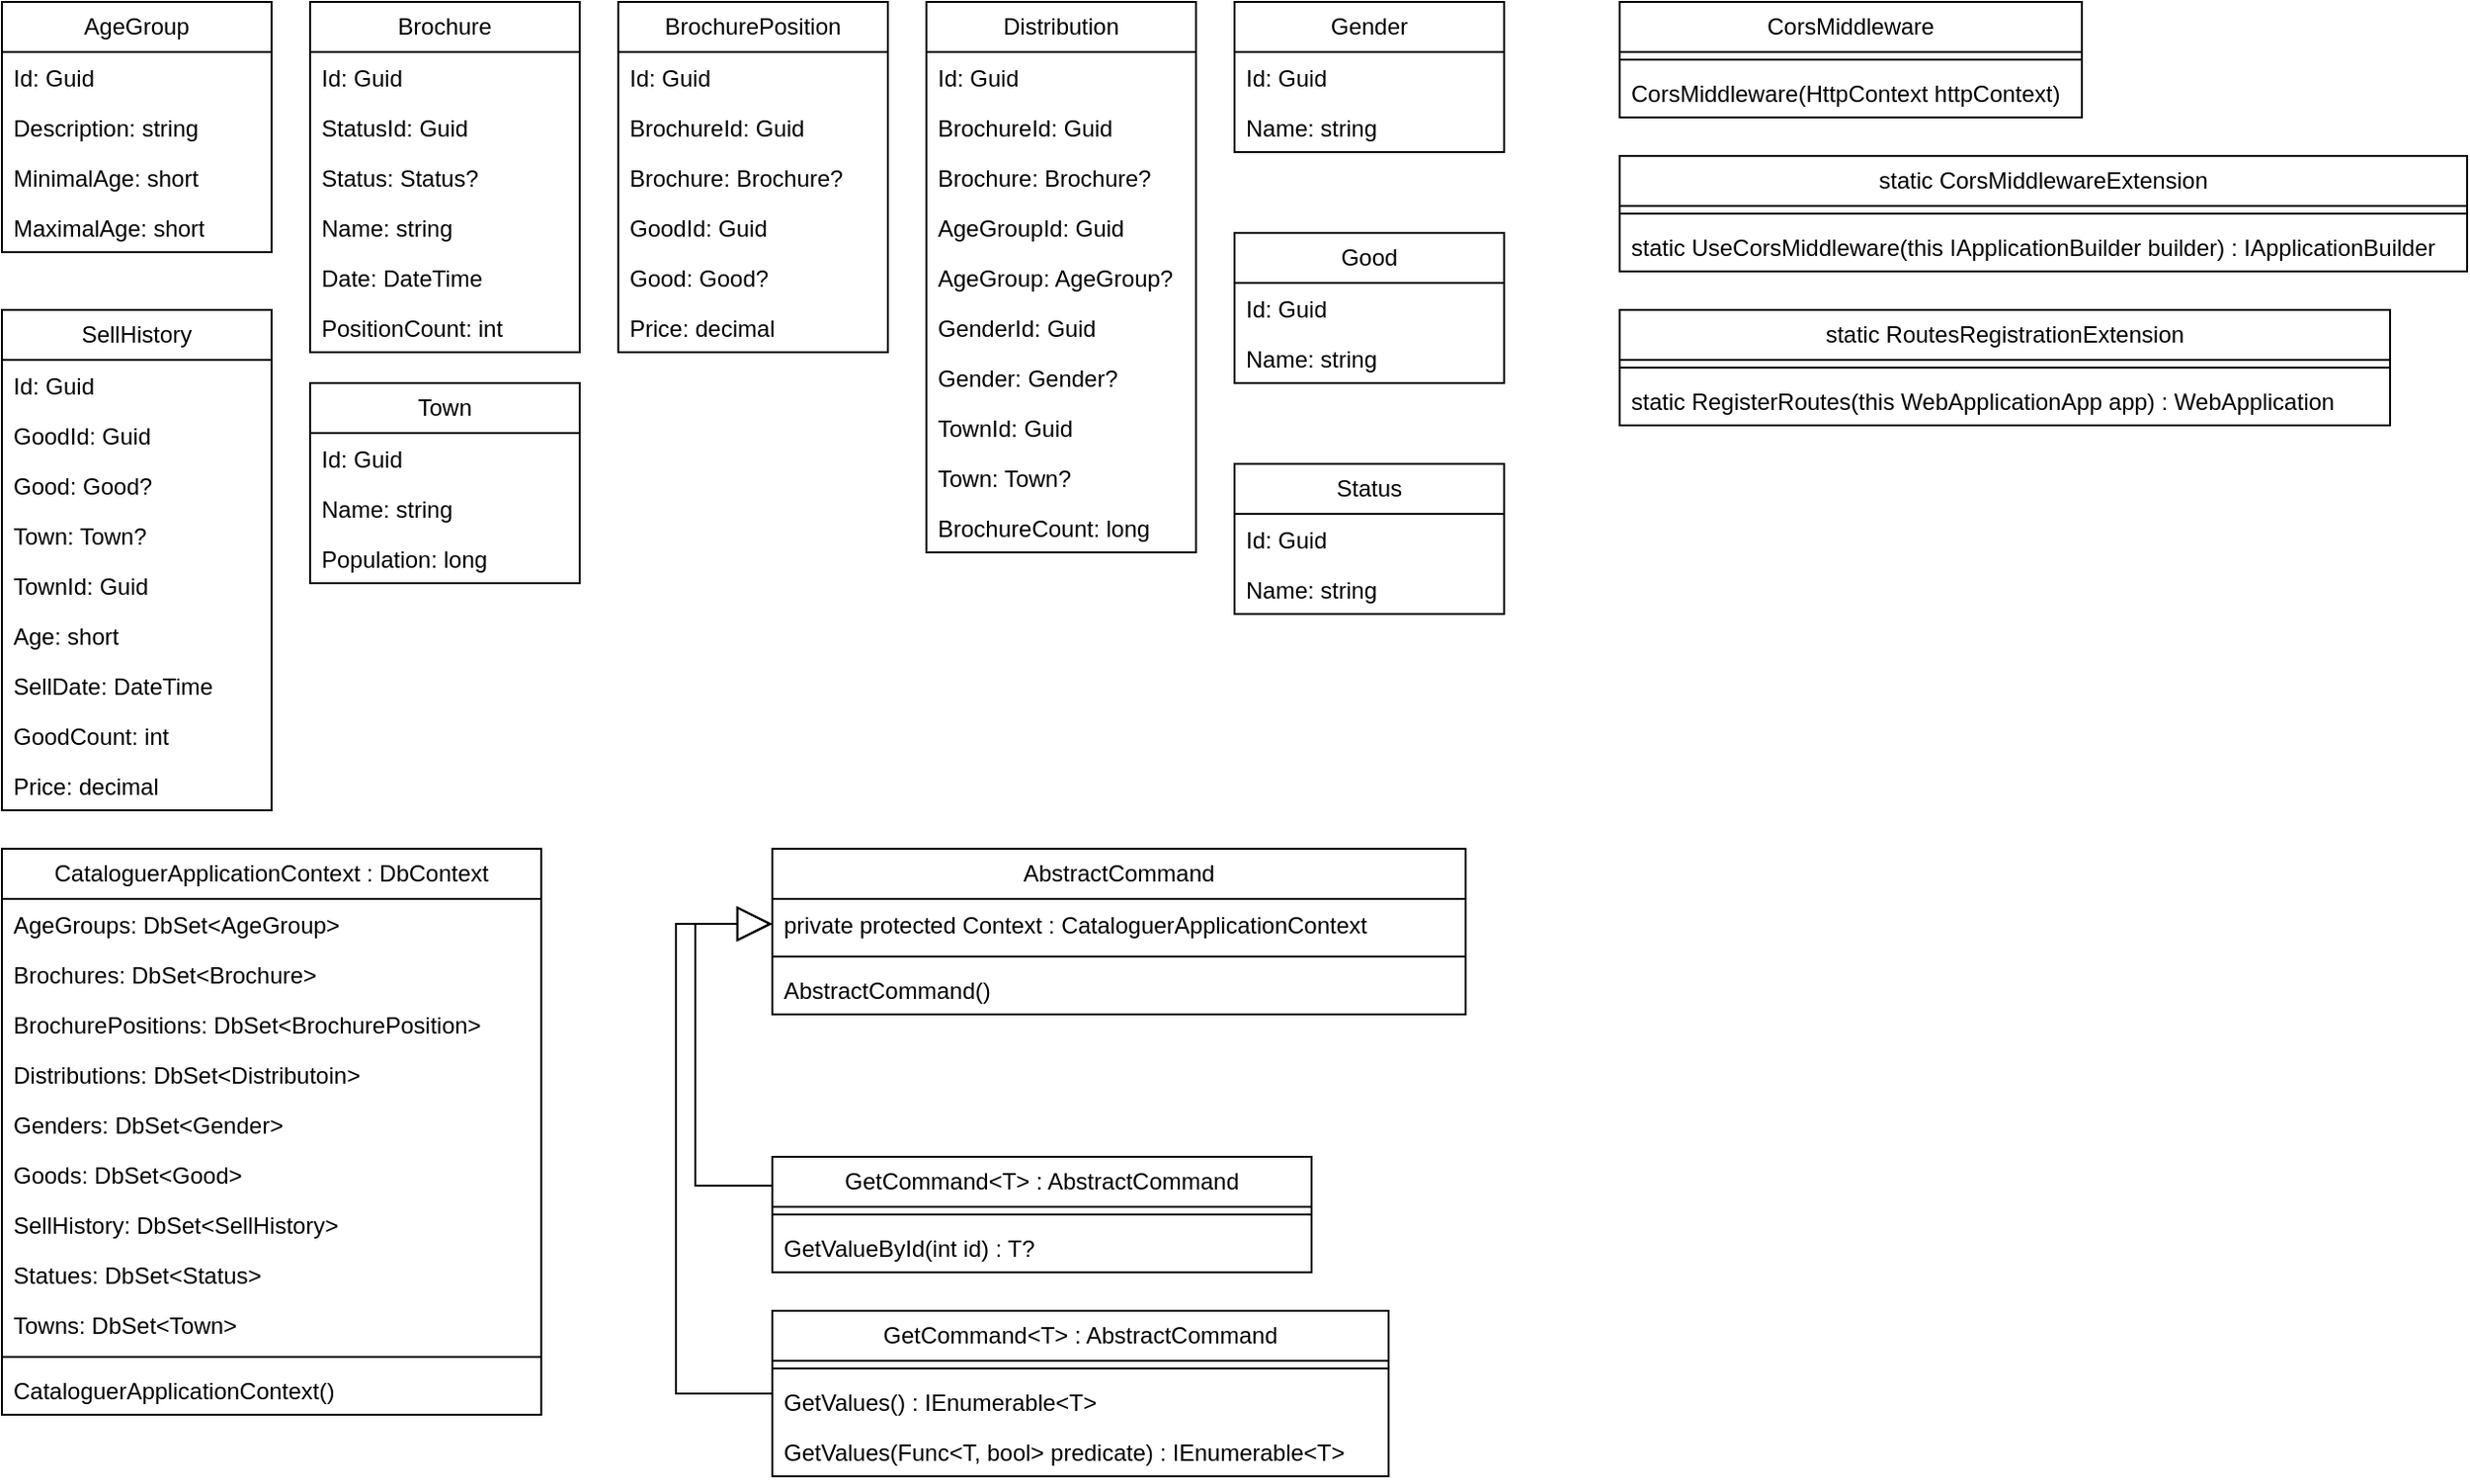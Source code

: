 <mxfile version="22.0.4" type="device">
  <diagram name="Страница — 1" id="dkIzatbvSpOLDC7T3Rk1">
    <mxGraphModel dx="574" dy="307" grid="1" gridSize="10" guides="1" tooltips="1" connect="1" arrows="1" fold="1" page="1" pageScale="1" pageWidth="827" pageHeight="1169" math="0" shadow="0">
      <root>
        <mxCell id="0" />
        <mxCell id="1" parent="0" />
        <mxCell id="35c4_A7QGPOfmQpwrXr2-1" value="AgeGroup" style="swimlane;fontStyle=0;childLayout=stackLayout;horizontal=1;startSize=26;fillColor=none;horizontalStack=0;resizeParent=1;resizeParentMax=0;resizeLast=0;collapsible=1;marginBottom=0;whiteSpace=wrap;html=1;" parent="1" vertex="1">
          <mxGeometry x="40" y="40" width="140" height="130" as="geometry" />
        </mxCell>
        <mxCell id="35c4_A7QGPOfmQpwrXr2-2" value="Id: Guid" style="text;strokeColor=none;fillColor=none;align=left;verticalAlign=top;spacingLeft=4;spacingRight=4;overflow=hidden;rotatable=0;points=[[0,0.5],[1,0.5]];portConstraint=eastwest;whiteSpace=wrap;html=1;" parent="35c4_A7QGPOfmQpwrXr2-1" vertex="1">
          <mxGeometry y="26" width="140" height="26" as="geometry" />
        </mxCell>
        <mxCell id="35c4_A7QGPOfmQpwrXr2-3" value="Description: string" style="text;strokeColor=none;fillColor=none;align=left;verticalAlign=top;spacingLeft=4;spacingRight=4;overflow=hidden;rotatable=0;points=[[0,0.5],[1,0.5]];portConstraint=eastwest;whiteSpace=wrap;html=1;" parent="35c4_A7QGPOfmQpwrXr2-1" vertex="1">
          <mxGeometry y="52" width="140" height="26" as="geometry" />
        </mxCell>
        <mxCell id="35c4_A7QGPOfmQpwrXr2-4" value="MinimalAge: short" style="text;strokeColor=none;fillColor=none;align=left;verticalAlign=top;spacingLeft=4;spacingRight=4;overflow=hidden;rotatable=0;points=[[0,0.5],[1,0.5]];portConstraint=eastwest;whiteSpace=wrap;html=1;" parent="35c4_A7QGPOfmQpwrXr2-1" vertex="1">
          <mxGeometry y="78" width="140" height="26" as="geometry" />
        </mxCell>
        <mxCell id="35c4_A7QGPOfmQpwrXr2-5" value="MaximalAge: short" style="text;strokeColor=none;fillColor=none;align=left;verticalAlign=top;spacingLeft=4;spacingRight=4;overflow=hidden;rotatable=0;points=[[0,0.5],[1,0.5]];portConstraint=eastwest;whiteSpace=wrap;html=1;" parent="35c4_A7QGPOfmQpwrXr2-1" vertex="1">
          <mxGeometry y="104" width="140" height="26" as="geometry" />
        </mxCell>
        <mxCell id="35c4_A7QGPOfmQpwrXr2-6" value="Brochure" style="swimlane;fontStyle=0;childLayout=stackLayout;horizontal=1;startSize=26;fillColor=none;horizontalStack=0;resizeParent=1;resizeParentMax=0;resizeLast=0;collapsible=1;marginBottom=0;whiteSpace=wrap;html=1;" parent="1" vertex="1">
          <mxGeometry x="200" y="40" width="140" height="182" as="geometry" />
        </mxCell>
        <mxCell id="35c4_A7QGPOfmQpwrXr2-7" value="Id: Guid" style="text;strokeColor=none;fillColor=none;align=left;verticalAlign=top;spacingLeft=4;spacingRight=4;overflow=hidden;rotatable=0;points=[[0,0.5],[1,0.5]];portConstraint=eastwest;whiteSpace=wrap;html=1;" parent="35c4_A7QGPOfmQpwrXr2-6" vertex="1">
          <mxGeometry y="26" width="140" height="26" as="geometry" />
        </mxCell>
        <mxCell id="35c4_A7QGPOfmQpwrXr2-8" value="StatusId: Guid" style="text;strokeColor=none;fillColor=none;align=left;verticalAlign=top;spacingLeft=4;spacingRight=4;overflow=hidden;rotatable=0;points=[[0,0.5],[1,0.5]];portConstraint=eastwest;whiteSpace=wrap;html=1;" parent="35c4_A7QGPOfmQpwrXr2-6" vertex="1">
          <mxGeometry y="52" width="140" height="26" as="geometry" />
        </mxCell>
        <mxCell id="35c4_A7QGPOfmQpwrXr2-9" value="Status: Status?" style="text;strokeColor=none;fillColor=none;align=left;verticalAlign=top;spacingLeft=4;spacingRight=4;overflow=hidden;rotatable=0;points=[[0,0.5],[1,0.5]];portConstraint=eastwest;whiteSpace=wrap;html=1;" parent="35c4_A7QGPOfmQpwrXr2-6" vertex="1">
          <mxGeometry y="78" width="140" height="26" as="geometry" />
        </mxCell>
        <mxCell id="35c4_A7QGPOfmQpwrXr2-10" value="Name: string" style="text;strokeColor=none;fillColor=none;align=left;verticalAlign=top;spacingLeft=4;spacingRight=4;overflow=hidden;rotatable=0;points=[[0,0.5],[1,0.5]];portConstraint=eastwest;whiteSpace=wrap;html=1;" parent="35c4_A7QGPOfmQpwrXr2-6" vertex="1">
          <mxGeometry y="104" width="140" height="26" as="geometry" />
        </mxCell>
        <mxCell id="35c4_A7QGPOfmQpwrXr2-11" value="Date: DateTime" style="text;strokeColor=none;fillColor=none;align=left;verticalAlign=top;spacingLeft=4;spacingRight=4;overflow=hidden;rotatable=0;points=[[0,0.5],[1,0.5]];portConstraint=eastwest;whiteSpace=wrap;html=1;" parent="35c4_A7QGPOfmQpwrXr2-6" vertex="1">
          <mxGeometry y="130" width="140" height="26" as="geometry" />
        </mxCell>
        <mxCell id="35c4_A7QGPOfmQpwrXr2-13" value="PositionCount: int" style="text;strokeColor=none;fillColor=none;align=left;verticalAlign=top;spacingLeft=4;spacingRight=4;overflow=hidden;rotatable=0;points=[[0,0.5],[1,0.5]];portConstraint=eastwest;whiteSpace=wrap;html=1;" parent="35c4_A7QGPOfmQpwrXr2-6" vertex="1">
          <mxGeometry y="156" width="140" height="26" as="geometry" />
        </mxCell>
        <mxCell id="35c4_A7QGPOfmQpwrXr2-14" value="BrochurePosition" style="swimlane;fontStyle=0;childLayout=stackLayout;horizontal=1;startSize=26;fillColor=none;horizontalStack=0;resizeParent=1;resizeParentMax=0;resizeLast=0;collapsible=1;marginBottom=0;whiteSpace=wrap;html=1;" parent="1" vertex="1">
          <mxGeometry x="360" y="40" width="140" height="182" as="geometry" />
        </mxCell>
        <mxCell id="35c4_A7QGPOfmQpwrXr2-15" value="Id: Guid" style="text;strokeColor=none;fillColor=none;align=left;verticalAlign=top;spacingLeft=4;spacingRight=4;overflow=hidden;rotatable=0;points=[[0,0.5],[1,0.5]];portConstraint=eastwest;whiteSpace=wrap;html=1;" parent="35c4_A7QGPOfmQpwrXr2-14" vertex="1">
          <mxGeometry y="26" width="140" height="26" as="geometry" />
        </mxCell>
        <mxCell id="35c4_A7QGPOfmQpwrXr2-16" value="BrochureId: Guid" style="text;strokeColor=none;fillColor=none;align=left;verticalAlign=top;spacingLeft=4;spacingRight=4;overflow=hidden;rotatable=0;points=[[0,0.5],[1,0.5]];portConstraint=eastwest;whiteSpace=wrap;html=1;" parent="35c4_A7QGPOfmQpwrXr2-14" vertex="1">
          <mxGeometry y="52" width="140" height="26" as="geometry" />
        </mxCell>
        <mxCell id="35c4_A7QGPOfmQpwrXr2-17" value="Brochure: Brochure?" style="text;strokeColor=none;fillColor=none;align=left;verticalAlign=top;spacingLeft=4;spacingRight=4;overflow=hidden;rotatable=0;points=[[0,0.5],[1,0.5]];portConstraint=eastwest;whiteSpace=wrap;html=1;" parent="35c4_A7QGPOfmQpwrXr2-14" vertex="1">
          <mxGeometry y="78" width="140" height="26" as="geometry" />
        </mxCell>
        <mxCell id="35c4_A7QGPOfmQpwrXr2-22" value="GoodId: Guid" style="text;strokeColor=none;fillColor=none;align=left;verticalAlign=top;spacingLeft=4;spacingRight=4;overflow=hidden;rotatable=0;points=[[0,0.5],[1,0.5]];portConstraint=eastwest;whiteSpace=wrap;html=1;" parent="35c4_A7QGPOfmQpwrXr2-14" vertex="1">
          <mxGeometry y="104" width="140" height="26" as="geometry" />
        </mxCell>
        <mxCell id="35c4_A7QGPOfmQpwrXr2-23" value="Good: Good?" style="text;strokeColor=none;fillColor=none;align=left;verticalAlign=top;spacingLeft=4;spacingRight=4;overflow=hidden;rotatable=0;points=[[0,0.5],[1,0.5]];portConstraint=eastwest;whiteSpace=wrap;html=1;" parent="35c4_A7QGPOfmQpwrXr2-14" vertex="1">
          <mxGeometry y="130" width="140" height="26" as="geometry" />
        </mxCell>
        <mxCell id="35c4_A7QGPOfmQpwrXr2-20" value="Price: decimal" style="text;strokeColor=none;fillColor=none;align=left;verticalAlign=top;spacingLeft=4;spacingRight=4;overflow=hidden;rotatable=0;points=[[0,0.5],[1,0.5]];portConstraint=eastwest;whiteSpace=wrap;html=1;" parent="35c4_A7QGPOfmQpwrXr2-14" vertex="1">
          <mxGeometry y="156" width="140" height="26" as="geometry" />
        </mxCell>
        <mxCell id="35c4_A7QGPOfmQpwrXr2-24" value="Distribution" style="swimlane;fontStyle=0;childLayout=stackLayout;horizontal=1;startSize=26;fillColor=none;horizontalStack=0;resizeParent=1;resizeParentMax=0;resizeLast=0;collapsible=1;marginBottom=0;whiteSpace=wrap;html=1;" parent="1" vertex="1">
          <mxGeometry x="520" y="40" width="140" height="286" as="geometry" />
        </mxCell>
        <mxCell id="35c4_A7QGPOfmQpwrXr2-25" value="Id: Guid" style="text;strokeColor=none;fillColor=none;align=left;verticalAlign=top;spacingLeft=4;spacingRight=4;overflow=hidden;rotatable=0;points=[[0,0.5],[1,0.5]];portConstraint=eastwest;whiteSpace=wrap;html=1;" parent="35c4_A7QGPOfmQpwrXr2-24" vertex="1">
          <mxGeometry y="26" width="140" height="26" as="geometry" />
        </mxCell>
        <mxCell id="35c4_A7QGPOfmQpwrXr2-26" value="BrochureId: Guid" style="text;strokeColor=none;fillColor=none;align=left;verticalAlign=top;spacingLeft=4;spacingRight=4;overflow=hidden;rotatable=0;points=[[0,0.5],[1,0.5]];portConstraint=eastwest;whiteSpace=wrap;html=1;" parent="35c4_A7QGPOfmQpwrXr2-24" vertex="1">
          <mxGeometry y="52" width="140" height="26" as="geometry" />
        </mxCell>
        <mxCell id="35c4_A7QGPOfmQpwrXr2-27" value="Brochure: Brochure?" style="text;strokeColor=none;fillColor=none;align=left;verticalAlign=top;spacingLeft=4;spacingRight=4;overflow=hidden;rotatable=0;points=[[0,0.5],[1,0.5]];portConstraint=eastwest;whiteSpace=wrap;html=1;" parent="35c4_A7QGPOfmQpwrXr2-24" vertex="1">
          <mxGeometry y="78" width="140" height="26" as="geometry" />
        </mxCell>
        <mxCell id="35c4_A7QGPOfmQpwrXr2-28" value="AgeGroupId: Guid" style="text;strokeColor=none;fillColor=none;align=left;verticalAlign=top;spacingLeft=4;spacingRight=4;overflow=hidden;rotatable=0;points=[[0,0.5],[1,0.5]];portConstraint=eastwest;whiteSpace=wrap;html=1;" parent="35c4_A7QGPOfmQpwrXr2-24" vertex="1">
          <mxGeometry y="104" width="140" height="26" as="geometry" />
        </mxCell>
        <mxCell id="35c4_A7QGPOfmQpwrXr2-29" value="AgeGroup: AgeGroup?" style="text;strokeColor=none;fillColor=none;align=left;verticalAlign=top;spacingLeft=4;spacingRight=4;overflow=hidden;rotatable=0;points=[[0,0.5],[1,0.5]];portConstraint=eastwest;whiteSpace=wrap;html=1;" parent="35c4_A7QGPOfmQpwrXr2-24" vertex="1">
          <mxGeometry y="130" width="140" height="26" as="geometry" />
        </mxCell>
        <mxCell id="35c4_A7QGPOfmQpwrXr2-31" value="GenderId: Guid" style="text;strokeColor=none;fillColor=none;align=left;verticalAlign=top;spacingLeft=4;spacingRight=4;overflow=hidden;rotatable=0;points=[[0,0.5],[1,0.5]];portConstraint=eastwest;whiteSpace=wrap;html=1;" parent="35c4_A7QGPOfmQpwrXr2-24" vertex="1">
          <mxGeometry y="156" width="140" height="26" as="geometry" />
        </mxCell>
        <mxCell id="35c4_A7QGPOfmQpwrXr2-34" value="Gender: Gender?" style="text;strokeColor=none;fillColor=none;align=left;verticalAlign=top;spacingLeft=4;spacingRight=4;overflow=hidden;rotatable=0;points=[[0,0.5],[1,0.5]];portConstraint=eastwest;whiteSpace=wrap;html=1;" parent="35c4_A7QGPOfmQpwrXr2-24" vertex="1">
          <mxGeometry y="182" width="140" height="26" as="geometry" />
        </mxCell>
        <mxCell id="35c4_A7QGPOfmQpwrXr2-33" value="TownId: Guid" style="text;strokeColor=none;fillColor=none;align=left;verticalAlign=top;spacingLeft=4;spacingRight=4;overflow=hidden;rotatable=0;points=[[0,0.5],[1,0.5]];portConstraint=eastwest;whiteSpace=wrap;html=1;" parent="35c4_A7QGPOfmQpwrXr2-24" vertex="1">
          <mxGeometry y="208" width="140" height="26" as="geometry" />
        </mxCell>
        <mxCell id="35c4_A7QGPOfmQpwrXr2-32" value="Town: Town?" style="text;strokeColor=none;fillColor=none;align=left;verticalAlign=top;spacingLeft=4;spacingRight=4;overflow=hidden;rotatable=0;points=[[0,0.5],[1,0.5]];portConstraint=eastwest;whiteSpace=wrap;html=1;" parent="35c4_A7QGPOfmQpwrXr2-24" vertex="1">
          <mxGeometry y="234" width="140" height="26" as="geometry" />
        </mxCell>
        <mxCell id="35c4_A7QGPOfmQpwrXr2-30" value="BrochureCount: long" style="text;strokeColor=none;fillColor=none;align=left;verticalAlign=top;spacingLeft=4;spacingRight=4;overflow=hidden;rotatable=0;points=[[0,0.5],[1,0.5]];portConstraint=eastwest;whiteSpace=wrap;html=1;" parent="35c4_A7QGPOfmQpwrXr2-24" vertex="1">
          <mxGeometry y="260" width="140" height="26" as="geometry" />
        </mxCell>
        <mxCell id="35c4_A7QGPOfmQpwrXr2-35" value="Gender" style="swimlane;fontStyle=0;childLayout=stackLayout;horizontal=1;startSize=26;fillColor=none;horizontalStack=0;resizeParent=1;resizeParentMax=0;resizeLast=0;collapsible=1;marginBottom=0;whiteSpace=wrap;html=1;" parent="1" vertex="1">
          <mxGeometry x="680" y="40" width="140" height="78" as="geometry" />
        </mxCell>
        <mxCell id="35c4_A7QGPOfmQpwrXr2-36" value="Id: Guid" style="text;strokeColor=none;fillColor=none;align=left;verticalAlign=top;spacingLeft=4;spacingRight=4;overflow=hidden;rotatable=0;points=[[0,0.5],[1,0.5]];portConstraint=eastwest;whiteSpace=wrap;html=1;" parent="35c4_A7QGPOfmQpwrXr2-35" vertex="1">
          <mxGeometry y="26" width="140" height="26" as="geometry" />
        </mxCell>
        <mxCell id="35c4_A7QGPOfmQpwrXr2-37" value="Name: string" style="text;strokeColor=none;fillColor=none;align=left;verticalAlign=top;spacingLeft=4;spacingRight=4;overflow=hidden;rotatable=0;points=[[0,0.5],[1,0.5]];portConstraint=eastwest;whiteSpace=wrap;html=1;" parent="35c4_A7QGPOfmQpwrXr2-35" vertex="1">
          <mxGeometry y="52" width="140" height="26" as="geometry" />
        </mxCell>
        <mxCell id="35c4_A7QGPOfmQpwrXr2-40" value="Good" style="swimlane;fontStyle=0;childLayout=stackLayout;horizontal=1;startSize=26;fillColor=none;horizontalStack=0;resizeParent=1;resizeParentMax=0;resizeLast=0;collapsible=1;marginBottom=0;whiteSpace=wrap;html=1;" parent="1" vertex="1">
          <mxGeometry x="680" y="160" width="140" height="78" as="geometry" />
        </mxCell>
        <mxCell id="35c4_A7QGPOfmQpwrXr2-41" value="Id: Guid" style="text;strokeColor=none;fillColor=none;align=left;verticalAlign=top;spacingLeft=4;spacingRight=4;overflow=hidden;rotatable=0;points=[[0,0.5],[1,0.5]];portConstraint=eastwest;whiteSpace=wrap;html=1;" parent="35c4_A7QGPOfmQpwrXr2-40" vertex="1">
          <mxGeometry y="26" width="140" height="26" as="geometry" />
        </mxCell>
        <mxCell id="35c4_A7QGPOfmQpwrXr2-42" value="Name: string" style="text;strokeColor=none;fillColor=none;align=left;verticalAlign=top;spacingLeft=4;spacingRight=4;overflow=hidden;rotatable=0;points=[[0,0.5],[1,0.5]];portConstraint=eastwest;whiteSpace=wrap;html=1;" parent="35c4_A7QGPOfmQpwrXr2-40" vertex="1">
          <mxGeometry y="52" width="140" height="26" as="geometry" />
        </mxCell>
        <mxCell id="35c4_A7QGPOfmQpwrXr2-43" value="SellHistory" style="swimlane;fontStyle=0;childLayout=stackLayout;horizontal=1;startSize=26;fillColor=none;horizontalStack=0;resizeParent=1;resizeParentMax=0;resizeLast=0;collapsible=1;marginBottom=0;whiteSpace=wrap;html=1;" parent="1" vertex="1">
          <mxGeometry x="40" y="200" width="140" height="260" as="geometry" />
        </mxCell>
        <mxCell id="35c4_A7QGPOfmQpwrXr2-44" value="Id: Guid" style="text;strokeColor=none;fillColor=none;align=left;verticalAlign=top;spacingLeft=4;spacingRight=4;overflow=hidden;rotatable=0;points=[[0,0.5],[1,0.5]];portConstraint=eastwest;whiteSpace=wrap;html=1;" parent="35c4_A7QGPOfmQpwrXr2-43" vertex="1">
          <mxGeometry y="26" width="140" height="26" as="geometry" />
        </mxCell>
        <mxCell id="35c4_A7QGPOfmQpwrXr2-54" value="GoodId: Guid" style="text;strokeColor=none;fillColor=none;align=left;verticalAlign=top;spacingLeft=4;spacingRight=4;overflow=hidden;rotatable=0;points=[[0,0.5],[1,0.5]];portConstraint=eastwest;whiteSpace=wrap;html=1;" parent="35c4_A7QGPOfmQpwrXr2-43" vertex="1">
          <mxGeometry y="52" width="140" height="26" as="geometry" />
        </mxCell>
        <mxCell id="35c4_A7QGPOfmQpwrXr2-55" value="Good: Good?" style="text;strokeColor=none;fillColor=none;align=left;verticalAlign=top;spacingLeft=4;spacingRight=4;overflow=hidden;rotatable=0;points=[[0,0.5],[1,0.5]];portConstraint=eastwest;whiteSpace=wrap;html=1;" parent="35c4_A7QGPOfmQpwrXr2-43" vertex="1">
          <mxGeometry y="78" width="140" height="26" as="geometry" />
        </mxCell>
        <mxCell id="35c4_A7QGPOfmQpwrXr2-57" value="Town: Town?" style="text;strokeColor=none;fillColor=none;align=left;verticalAlign=top;spacingLeft=4;spacingRight=4;overflow=hidden;rotatable=0;points=[[0,0.5],[1,0.5]];portConstraint=eastwest;whiteSpace=wrap;html=1;" parent="35c4_A7QGPOfmQpwrXr2-43" vertex="1">
          <mxGeometry y="104" width="140" height="26" as="geometry" />
        </mxCell>
        <mxCell id="35c4_A7QGPOfmQpwrXr2-56" value="TownId: Guid" style="text;strokeColor=none;fillColor=none;align=left;verticalAlign=top;spacingLeft=4;spacingRight=4;overflow=hidden;rotatable=0;points=[[0,0.5],[1,0.5]];portConstraint=eastwest;whiteSpace=wrap;html=1;" parent="35c4_A7QGPOfmQpwrXr2-43" vertex="1">
          <mxGeometry y="130" width="140" height="26" as="geometry" />
        </mxCell>
        <mxCell id="35c4_A7QGPOfmQpwrXr2-58" value="Age: short" style="text;strokeColor=none;fillColor=none;align=left;verticalAlign=top;spacingLeft=4;spacingRight=4;overflow=hidden;rotatable=0;points=[[0,0.5],[1,0.5]];portConstraint=eastwest;whiteSpace=wrap;html=1;" parent="35c4_A7QGPOfmQpwrXr2-43" vertex="1">
          <mxGeometry y="156" width="140" height="26" as="geometry" />
        </mxCell>
        <mxCell id="35c4_A7QGPOfmQpwrXr2-59" value="SellDate: DateTime" style="text;strokeColor=none;fillColor=none;align=left;verticalAlign=top;spacingLeft=4;spacingRight=4;overflow=hidden;rotatable=0;points=[[0,0.5],[1,0.5]];portConstraint=eastwest;whiteSpace=wrap;html=1;" parent="35c4_A7QGPOfmQpwrXr2-43" vertex="1">
          <mxGeometry y="182" width="140" height="26" as="geometry" />
        </mxCell>
        <mxCell id="35c4_A7QGPOfmQpwrXr2-12" value="GoodCount: int" style="text;strokeColor=none;fillColor=none;align=left;verticalAlign=top;spacingLeft=4;spacingRight=4;overflow=hidden;rotatable=0;points=[[0,0.5],[1,0.5]];portConstraint=eastwest;whiteSpace=wrap;html=1;" parent="35c4_A7QGPOfmQpwrXr2-43" vertex="1">
          <mxGeometry y="208" width="140" height="26" as="geometry" />
        </mxCell>
        <mxCell id="35c4_A7QGPOfmQpwrXr2-60" value="Price: decimal" style="text;strokeColor=none;fillColor=none;align=left;verticalAlign=top;spacingLeft=4;spacingRight=4;overflow=hidden;rotatable=0;points=[[0,0.5],[1,0.5]];portConstraint=eastwest;whiteSpace=wrap;html=1;" parent="35c4_A7QGPOfmQpwrXr2-43" vertex="1">
          <mxGeometry y="234" width="140" height="26" as="geometry" />
        </mxCell>
        <mxCell id="35c4_A7QGPOfmQpwrXr2-61" value="Status" style="swimlane;fontStyle=0;childLayout=stackLayout;horizontal=1;startSize=26;fillColor=none;horizontalStack=0;resizeParent=1;resizeParentMax=0;resizeLast=0;collapsible=1;marginBottom=0;whiteSpace=wrap;html=1;" parent="1" vertex="1">
          <mxGeometry x="680" y="280" width="140" height="78" as="geometry" />
        </mxCell>
        <mxCell id="35c4_A7QGPOfmQpwrXr2-62" value="Id: Guid" style="text;strokeColor=none;fillColor=none;align=left;verticalAlign=top;spacingLeft=4;spacingRight=4;overflow=hidden;rotatable=0;points=[[0,0.5],[1,0.5]];portConstraint=eastwest;whiteSpace=wrap;html=1;" parent="35c4_A7QGPOfmQpwrXr2-61" vertex="1">
          <mxGeometry y="26" width="140" height="26" as="geometry" />
        </mxCell>
        <mxCell id="35c4_A7QGPOfmQpwrXr2-63" value="Name: string" style="text;strokeColor=none;fillColor=none;align=left;verticalAlign=top;spacingLeft=4;spacingRight=4;overflow=hidden;rotatable=0;points=[[0,0.5],[1,0.5]];portConstraint=eastwest;whiteSpace=wrap;html=1;" parent="35c4_A7QGPOfmQpwrXr2-61" vertex="1">
          <mxGeometry y="52" width="140" height="26" as="geometry" />
        </mxCell>
        <mxCell id="35c4_A7QGPOfmQpwrXr2-64" value="Town" style="swimlane;fontStyle=0;childLayout=stackLayout;horizontal=1;startSize=26;fillColor=none;horizontalStack=0;resizeParent=1;resizeParentMax=0;resizeLast=0;collapsible=1;marginBottom=0;whiteSpace=wrap;html=1;" parent="1" vertex="1">
          <mxGeometry x="200" y="238" width="140" height="104" as="geometry" />
        </mxCell>
        <mxCell id="35c4_A7QGPOfmQpwrXr2-65" value="Id: Guid" style="text;strokeColor=none;fillColor=none;align=left;verticalAlign=top;spacingLeft=4;spacingRight=4;overflow=hidden;rotatable=0;points=[[0,0.5],[1,0.5]];portConstraint=eastwest;whiteSpace=wrap;html=1;" parent="35c4_A7QGPOfmQpwrXr2-64" vertex="1">
          <mxGeometry y="26" width="140" height="26" as="geometry" />
        </mxCell>
        <mxCell id="35c4_A7QGPOfmQpwrXr2-66" value="Name: string" style="text;strokeColor=none;fillColor=none;align=left;verticalAlign=top;spacingLeft=4;spacingRight=4;overflow=hidden;rotatable=0;points=[[0,0.5],[1,0.5]];portConstraint=eastwest;whiteSpace=wrap;html=1;" parent="35c4_A7QGPOfmQpwrXr2-64" vertex="1">
          <mxGeometry y="52" width="140" height="26" as="geometry" />
        </mxCell>
        <mxCell id="35c4_A7QGPOfmQpwrXr2-67" value="Population: long" style="text;strokeColor=none;fillColor=none;align=left;verticalAlign=top;spacingLeft=4;spacingRight=4;overflow=hidden;rotatable=0;points=[[0,0.5],[1,0.5]];portConstraint=eastwest;whiteSpace=wrap;html=1;" parent="35c4_A7QGPOfmQpwrXr2-64" vertex="1">
          <mxGeometry y="78" width="140" height="26" as="geometry" />
        </mxCell>
        <mxCell id="35c4_A7QGPOfmQpwrXr2-68" value="CataloguerApplicationContext : DbContext" style="swimlane;fontStyle=0;childLayout=stackLayout;horizontal=1;startSize=26;fillColor=none;horizontalStack=0;resizeParent=1;resizeParentMax=0;resizeLast=0;collapsible=1;marginBottom=0;whiteSpace=wrap;html=1;" parent="1" vertex="1">
          <mxGeometry x="40" y="480" width="280" height="294" as="geometry" />
        </mxCell>
        <mxCell id="35c4_A7QGPOfmQpwrXr2-76" value="AgeGroups: DbSet&amp;lt;AgeGroup&amp;gt;" style="text;strokeColor=none;fillColor=none;align=left;verticalAlign=top;spacingLeft=4;spacingRight=4;overflow=hidden;rotatable=0;points=[[0,0.5],[1,0.5]];portConstraint=eastwest;whiteSpace=wrap;html=1;" parent="35c4_A7QGPOfmQpwrXr2-68" vertex="1">
          <mxGeometry y="26" width="280" height="26" as="geometry" />
        </mxCell>
        <mxCell id="35c4_A7QGPOfmQpwrXr2-77" value="Brochures: DbSet&amp;lt;Brochure&amp;gt;" style="text;strokeColor=none;fillColor=none;align=left;verticalAlign=top;spacingLeft=4;spacingRight=4;overflow=hidden;rotatable=0;points=[[0,0.5],[1,0.5]];portConstraint=eastwest;whiteSpace=wrap;html=1;" parent="35c4_A7QGPOfmQpwrXr2-68" vertex="1">
          <mxGeometry y="52" width="280" height="26" as="geometry" />
        </mxCell>
        <mxCell id="35c4_A7QGPOfmQpwrXr2-69" value="BrochurePositions: DbSet&amp;lt;BrochurePosition&amp;gt;" style="text;strokeColor=none;fillColor=none;align=left;verticalAlign=top;spacingLeft=4;spacingRight=4;overflow=hidden;rotatable=0;points=[[0,0.5],[1,0.5]];portConstraint=eastwest;whiteSpace=wrap;html=1;" parent="35c4_A7QGPOfmQpwrXr2-68" vertex="1">
          <mxGeometry y="78" width="280" height="26" as="geometry" />
        </mxCell>
        <mxCell id="35c4_A7QGPOfmQpwrXr2-72" value="Distributions: DbSet&amp;lt;Distributoin&amp;gt;" style="text;strokeColor=none;fillColor=none;align=left;verticalAlign=top;spacingLeft=4;spacingRight=4;overflow=hidden;rotatable=0;points=[[0,0.5],[1,0.5]];portConstraint=eastwest;whiteSpace=wrap;html=1;" parent="35c4_A7QGPOfmQpwrXr2-68" vertex="1">
          <mxGeometry y="104" width="280" height="26" as="geometry" />
        </mxCell>
        <mxCell id="35c4_A7QGPOfmQpwrXr2-73" value="Genders: DbSet&amp;lt;Gender&amp;gt;" style="text;strokeColor=none;fillColor=none;align=left;verticalAlign=top;spacingLeft=4;spacingRight=4;overflow=hidden;rotatable=0;points=[[0,0.5],[1,0.5]];portConstraint=eastwest;whiteSpace=wrap;html=1;" parent="35c4_A7QGPOfmQpwrXr2-68" vertex="1">
          <mxGeometry y="130" width="280" height="26" as="geometry" />
        </mxCell>
        <mxCell id="35c4_A7QGPOfmQpwrXr2-74" value="Goods: DbSet&amp;lt;Good&amp;gt;" style="text;strokeColor=none;fillColor=none;align=left;verticalAlign=top;spacingLeft=4;spacingRight=4;overflow=hidden;rotatable=0;points=[[0,0.5],[1,0.5]];portConstraint=eastwest;whiteSpace=wrap;html=1;" parent="35c4_A7QGPOfmQpwrXr2-68" vertex="1">
          <mxGeometry y="156" width="280" height="26" as="geometry" />
        </mxCell>
        <mxCell id="35c4_A7QGPOfmQpwrXr2-78" value="SellHistory: DbSet&amp;lt;SellHistory&amp;gt;" style="text;strokeColor=none;fillColor=none;align=left;verticalAlign=top;spacingLeft=4;spacingRight=4;overflow=hidden;rotatable=0;points=[[0,0.5],[1,0.5]];portConstraint=eastwest;whiteSpace=wrap;html=1;" parent="35c4_A7QGPOfmQpwrXr2-68" vertex="1">
          <mxGeometry y="182" width="280" height="26" as="geometry" />
        </mxCell>
        <mxCell id="35c4_A7QGPOfmQpwrXr2-79" value="Statues: DbSet&amp;lt;Status&amp;gt;" style="text;strokeColor=none;fillColor=none;align=left;verticalAlign=top;spacingLeft=4;spacingRight=4;overflow=hidden;rotatable=0;points=[[0,0.5],[1,0.5]];portConstraint=eastwest;whiteSpace=wrap;html=1;" parent="35c4_A7QGPOfmQpwrXr2-68" vertex="1">
          <mxGeometry y="208" width="280" height="26" as="geometry" />
        </mxCell>
        <mxCell id="35c4_A7QGPOfmQpwrXr2-75" value="Towns: DbSet&amp;lt;Town&amp;gt;" style="text;strokeColor=none;fillColor=none;align=left;verticalAlign=top;spacingLeft=4;spacingRight=4;overflow=hidden;rotatable=0;points=[[0,0.5],[1,0.5]];portConstraint=eastwest;whiteSpace=wrap;html=1;" parent="35c4_A7QGPOfmQpwrXr2-68" vertex="1">
          <mxGeometry y="234" width="280" height="26" as="geometry" />
        </mxCell>
        <mxCell id="35c4_A7QGPOfmQpwrXr2-80" value="" style="line;strokeWidth=1;fillColor=none;align=left;verticalAlign=middle;spacingTop=-1;spacingLeft=3;spacingRight=3;rotatable=0;labelPosition=right;points=[];portConstraint=eastwest;strokeColor=inherit;" parent="35c4_A7QGPOfmQpwrXr2-68" vertex="1">
          <mxGeometry y="260" width="280" height="8" as="geometry" />
        </mxCell>
        <mxCell id="35c4_A7QGPOfmQpwrXr2-81" value="CataloguerApplicationContext()" style="text;strokeColor=none;fillColor=none;align=left;verticalAlign=top;spacingLeft=4;spacingRight=4;overflow=hidden;rotatable=0;points=[[0,0.5],[1,0.5]];portConstraint=eastwest;whiteSpace=wrap;html=1;" parent="35c4_A7QGPOfmQpwrXr2-68" vertex="1">
          <mxGeometry y="268" width="280" height="26" as="geometry" />
        </mxCell>
        <mxCell id="QjBXKHCjdzFogIoKbT-u-1" value="AbstractCommand" style="swimlane;fontStyle=0;childLayout=stackLayout;horizontal=1;startSize=26;fillColor=none;horizontalStack=0;resizeParent=1;resizeParentMax=0;resizeLast=0;collapsible=1;marginBottom=0;whiteSpace=wrap;html=1;" vertex="1" parent="1">
          <mxGeometry x="440" y="480" width="360" height="86" as="geometry" />
        </mxCell>
        <mxCell id="QjBXKHCjdzFogIoKbT-u-2" value="private protected Context : CataloguerApplicationContext" style="text;strokeColor=none;fillColor=none;align=left;verticalAlign=top;spacingLeft=4;spacingRight=4;overflow=hidden;rotatable=0;points=[[0,0.5],[1,0.5]];portConstraint=eastwest;whiteSpace=wrap;html=1;" vertex="1" parent="QjBXKHCjdzFogIoKbT-u-1">
          <mxGeometry y="26" width="360" height="26" as="geometry" />
        </mxCell>
        <mxCell id="QjBXKHCjdzFogIoKbT-u-11" value="" style="line;strokeWidth=1;fillColor=none;align=left;verticalAlign=middle;spacingTop=-1;spacingLeft=3;spacingRight=3;rotatable=0;labelPosition=right;points=[];portConstraint=eastwest;strokeColor=inherit;" vertex="1" parent="QjBXKHCjdzFogIoKbT-u-1">
          <mxGeometry y="52" width="360" height="8" as="geometry" />
        </mxCell>
        <mxCell id="QjBXKHCjdzFogIoKbT-u-12" value="AbstractCommand()" style="text;strokeColor=none;fillColor=none;align=left;verticalAlign=top;spacingLeft=4;spacingRight=4;overflow=hidden;rotatable=0;points=[[0,0.5],[1,0.5]];portConstraint=eastwest;whiteSpace=wrap;html=1;" vertex="1" parent="QjBXKHCjdzFogIoKbT-u-1">
          <mxGeometry y="60" width="360" height="26" as="geometry" />
        </mxCell>
        <mxCell id="QjBXKHCjdzFogIoKbT-u-13" value="GetCommand&amp;lt;T&amp;gt; : AbstractCommand" style="swimlane;fontStyle=0;childLayout=stackLayout;horizontal=1;startSize=26;fillColor=none;horizontalStack=0;resizeParent=1;resizeParentMax=0;resizeLast=0;collapsible=1;marginBottom=0;whiteSpace=wrap;html=1;" vertex="1" parent="1">
          <mxGeometry x="440" y="640" width="280" height="60" as="geometry" />
        </mxCell>
        <mxCell id="QjBXKHCjdzFogIoKbT-u-15" value="" style="line;strokeWidth=1;fillColor=none;align=left;verticalAlign=middle;spacingTop=-1;spacingLeft=3;spacingRight=3;rotatable=0;labelPosition=right;points=[];portConstraint=eastwest;strokeColor=inherit;" vertex="1" parent="QjBXKHCjdzFogIoKbT-u-13">
          <mxGeometry y="26" width="280" height="8" as="geometry" />
        </mxCell>
        <mxCell id="QjBXKHCjdzFogIoKbT-u-16" value="GetValueById(int id) : T?" style="text;strokeColor=none;fillColor=none;align=left;verticalAlign=top;spacingLeft=4;spacingRight=4;overflow=hidden;rotatable=0;points=[[0,0.5],[1,0.5]];portConstraint=eastwest;whiteSpace=wrap;html=1;" vertex="1" parent="QjBXKHCjdzFogIoKbT-u-13">
          <mxGeometry y="34" width="280" height="26" as="geometry" />
        </mxCell>
        <mxCell id="QjBXKHCjdzFogIoKbT-u-17" value="GetCommand&amp;lt;T&amp;gt; : AbstractCommand" style="swimlane;fontStyle=0;childLayout=stackLayout;horizontal=1;startSize=26;fillColor=none;horizontalStack=0;resizeParent=1;resizeParentMax=0;resizeLast=0;collapsible=1;marginBottom=0;whiteSpace=wrap;html=1;" vertex="1" parent="1">
          <mxGeometry x="440" y="720" width="320" height="86" as="geometry" />
        </mxCell>
        <mxCell id="QjBXKHCjdzFogIoKbT-u-18" value="" style="line;strokeWidth=1;fillColor=none;align=left;verticalAlign=middle;spacingTop=-1;spacingLeft=3;spacingRight=3;rotatable=0;labelPosition=right;points=[];portConstraint=eastwest;strokeColor=inherit;" vertex="1" parent="QjBXKHCjdzFogIoKbT-u-17">
          <mxGeometry y="26" width="320" height="8" as="geometry" />
        </mxCell>
        <mxCell id="QjBXKHCjdzFogIoKbT-u-19" value="GetValues() : IEnumerable&amp;lt;T&amp;gt;" style="text;strokeColor=none;fillColor=none;align=left;verticalAlign=top;spacingLeft=4;spacingRight=4;overflow=hidden;rotatable=0;points=[[0,0.5],[1,0.5]];portConstraint=eastwest;whiteSpace=wrap;html=1;" vertex="1" parent="QjBXKHCjdzFogIoKbT-u-17">
          <mxGeometry y="34" width="320" height="26" as="geometry" />
        </mxCell>
        <mxCell id="QjBXKHCjdzFogIoKbT-u-20" value="GetValues(Func&amp;lt;T, bool&amp;gt; predicate) : IEnumerable&amp;lt;T&amp;gt;" style="text;strokeColor=none;fillColor=none;align=left;verticalAlign=top;spacingLeft=4;spacingRight=4;overflow=hidden;rotatable=0;points=[[0,0.5],[1,0.5]];portConstraint=eastwest;whiteSpace=wrap;html=1;" vertex="1" parent="QjBXKHCjdzFogIoKbT-u-17">
          <mxGeometry y="60" width="320" height="26" as="geometry" />
        </mxCell>
        <mxCell id="QjBXKHCjdzFogIoKbT-u-22" value="" style="endArrow=block;endSize=16;endFill=0;html=1;rounded=0;exitX=0;exitY=0.25;exitDx=0;exitDy=0;entryX=0;entryY=0.5;entryDx=0;entryDy=0;" edge="1" parent="1" source="QjBXKHCjdzFogIoKbT-u-13" target="QjBXKHCjdzFogIoKbT-u-2">
          <mxGeometry width="160" relative="1" as="geometry">
            <mxPoint x="410" y="580" as="sourcePoint" />
            <mxPoint x="320" y="870" as="targetPoint" />
            <Array as="points">
              <mxPoint x="400" y="655" />
              <mxPoint x="400" y="519" />
            </Array>
          </mxGeometry>
        </mxCell>
        <mxCell id="QjBXKHCjdzFogIoKbT-u-23" value="" style="endArrow=block;endSize=16;endFill=0;html=1;rounded=0;entryX=0;entryY=0.5;entryDx=0;entryDy=0;exitX=0;exitY=0.5;exitDx=0;exitDy=0;" edge="1" parent="1" source="QjBXKHCjdzFogIoKbT-u-17" target="QjBXKHCjdzFogIoKbT-u-2">
          <mxGeometry width="160" relative="1" as="geometry">
            <mxPoint x="420" y="740" as="sourcePoint" />
            <mxPoint x="414" y="700" as="targetPoint" />
            <Array as="points">
              <mxPoint x="390" y="763" />
              <mxPoint x="390" y="519" />
            </Array>
          </mxGeometry>
        </mxCell>
        <mxCell id="QjBXKHCjdzFogIoKbT-u-24" value="CorsMiddleware" style="swimlane;fontStyle=0;childLayout=stackLayout;horizontal=1;startSize=26;fillColor=none;horizontalStack=0;resizeParent=1;resizeParentMax=0;resizeLast=0;collapsible=1;marginBottom=0;whiteSpace=wrap;html=1;" vertex="1" parent="1">
          <mxGeometry x="880" y="40" width="240" height="60" as="geometry" />
        </mxCell>
        <mxCell id="QjBXKHCjdzFogIoKbT-u-26" value="" style="line;strokeWidth=1;fillColor=none;align=left;verticalAlign=middle;spacingTop=-1;spacingLeft=3;spacingRight=3;rotatable=0;labelPosition=right;points=[];portConstraint=eastwest;strokeColor=inherit;" vertex="1" parent="QjBXKHCjdzFogIoKbT-u-24">
          <mxGeometry y="26" width="240" height="8" as="geometry" />
        </mxCell>
        <mxCell id="QjBXKHCjdzFogIoKbT-u-27" value="CorsMiddleware(HttpContext httpContext)" style="text;strokeColor=none;fillColor=none;align=left;verticalAlign=top;spacingLeft=4;spacingRight=4;overflow=hidden;rotatable=0;points=[[0,0.5],[1,0.5]];portConstraint=eastwest;whiteSpace=wrap;html=1;" vertex="1" parent="QjBXKHCjdzFogIoKbT-u-24">
          <mxGeometry y="34" width="240" height="26" as="geometry" />
        </mxCell>
        <mxCell id="QjBXKHCjdzFogIoKbT-u-28" value="static CorsMiddlewareExtension" style="swimlane;fontStyle=0;childLayout=stackLayout;horizontal=1;startSize=26;fillColor=none;horizontalStack=0;resizeParent=1;resizeParentMax=0;resizeLast=0;collapsible=1;marginBottom=0;whiteSpace=wrap;html=1;" vertex="1" parent="1">
          <mxGeometry x="880" y="120" width="440" height="60" as="geometry" />
        </mxCell>
        <mxCell id="QjBXKHCjdzFogIoKbT-u-29" value="" style="line;strokeWidth=1;fillColor=none;align=left;verticalAlign=middle;spacingTop=-1;spacingLeft=3;spacingRight=3;rotatable=0;labelPosition=right;points=[];portConstraint=eastwest;strokeColor=inherit;" vertex="1" parent="QjBXKHCjdzFogIoKbT-u-28">
          <mxGeometry y="26" width="440" height="8" as="geometry" />
        </mxCell>
        <mxCell id="QjBXKHCjdzFogIoKbT-u-30" value="static UseCorsMiddleware(this IApplicationBuilder builder) : IApplicationBuilder" style="text;strokeColor=none;fillColor=none;align=left;verticalAlign=top;spacingLeft=4;spacingRight=4;overflow=hidden;rotatable=0;points=[[0,0.5],[1,0.5]];portConstraint=eastwest;whiteSpace=wrap;html=1;" vertex="1" parent="QjBXKHCjdzFogIoKbT-u-28">
          <mxGeometry y="34" width="440" height="26" as="geometry" />
        </mxCell>
        <mxCell id="QjBXKHCjdzFogIoKbT-u-31" value="static RoutesRegistrationExtension" style="swimlane;fontStyle=0;childLayout=stackLayout;horizontal=1;startSize=26;fillColor=none;horizontalStack=0;resizeParent=1;resizeParentMax=0;resizeLast=0;collapsible=1;marginBottom=0;whiteSpace=wrap;html=1;" vertex="1" parent="1">
          <mxGeometry x="880" y="200" width="400" height="60" as="geometry" />
        </mxCell>
        <mxCell id="QjBXKHCjdzFogIoKbT-u-32" value="" style="line;strokeWidth=1;fillColor=none;align=left;verticalAlign=middle;spacingTop=-1;spacingLeft=3;spacingRight=3;rotatable=0;labelPosition=right;points=[];portConstraint=eastwest;strokeColor=inherit;" vertex="1" parent="QjBXKHCjdzFogIoKbT-u-31">
          <mxGeometry y="26" width="400" height="8" as="geometry" />
        </mxCell>
        <mxCell id="QjBXKHCjdzFogIoKbT-u-33" value="static RegisterRoutes(this WebApplicationApp app) : WebApplication" style="text;strokeColor=none;fillColor=none;align=left;verticalAlign=top;spacingLeft=4;spacingRight=4;overflow=hidden;rotatable=0;points=[[0,0.5],[1,0.5]];portConstraint=eastwest;whiteSpace=wrap;html=1;" vertex="1" parent="QjBXKHCjdzFogIoKbT-u-31">
          <mxGeometry y="34" width="400" height="26" as="geometry" />
        </mxCell>
      </root>
    </mxGraphModel>
  </diagram>
</mxfile>
